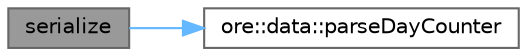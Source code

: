 digraph "serialize"
{
 // INTERACTIVE_SVG=YES
 // LATEX_PDF_SIZE
  bgcolor="transparent";
  edge [fontname=Helvetica,fontsize=10,labelfontname=Helvetica,labelfontsize=10];
  node [fontname=Helvetica,fontsize=10,shape=box,height=0.2,width=0.4];
  rankdir="LR";
  Node1 [label="serialize",height=0.2,width=0.4,color="gray40", fillcolor="grey60", style="filled", fontcolor="black",tooltip="Allow for serialization of QuantLib::Period without amending its class (non-intrusive)"];
  Node1 -> Node2 [color="steelblue1",style="solid"];
  Node2 [label="ore::data::parseDayCounter",height=0.2,width=0.4,color="grey40", fillcolor="white", style="filled",URL="$group__utilities.html#gaefb008d0de256c79140545d9c7549093",tooltip="Convert text to QuantLib::DayCounter."];
}
